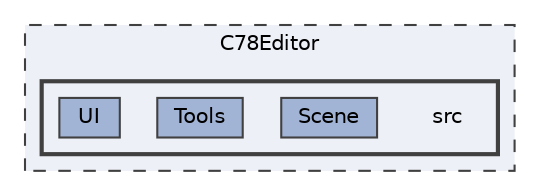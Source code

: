 digraph "C:/dev/c-cpp/C78Engine/C78Editor/src"
{
 // LATEX_PDF_SIZE
  bgcolor="transparent";
  edge [fontname=Helvetica,fontsize=10,labelfontname=Helvetica,labelfontsize=10];
  node [fontname=Helvetica,fontsize=10,shape=box,height=0.2,width=0.4];
  compound=true
  subgraph clusterdir_75c72ae33d6061ffb126eb3c4c8f0aab {
    graph [ bgcolor="#edf0f7", pencolor="grey25", label="C78Editor", fontname=Helvetica,fontsize=10 style="filled,dashed", URL="dir_75c72ae33d6061ffb126eb3c4c8f0aab.html",tooltip=""]
  subgraph clusterdir_238dd815912e0787a3357529cf31d0d0 {
    graph [ bgcolor="#edf0f7", pencolor="grey25", label="", fontname=Helvetica,fontsize=10 style="filled,bold", URL="dir_238dd815912e0787a3357529cf31d0d0.html",tooltip=""]
    dir_238dd815912e0787a3357529cf31d0d0 [shape=plaintext, label="src"];
  dir_4039c6f242bf788ad093b4a1835ca731 [label="Scene", fillcolor="#a2b4d6", color="grey25", style="filled", URL="dir_4039c6f242bf788ad093b4a1835ca731.html",tooltip=""];
  dir_dad830dbb65b4e977f7cd12bee08fd7a [label="Tools", fillcolor="#a2b4d6", color="grey25", style="filled", URL="dir_dad830dbb65b4e977f7cd12bee08fd7a.html",tooltip=""];
  dir_d1f3f1a575dce57c79ba1b513dcde883 [label="UI", fillcolor="#a2b4d6", color="grey25", style="filled", URL="dir_d1f3f1a575dce57c79ba1b513dcde883.html",tooltip=""];
  }
  }
}
